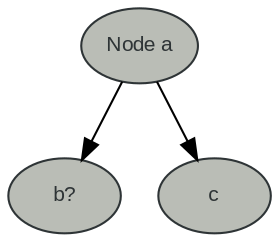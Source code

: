 digraph G 
{
    node [
        fontname  = Arial,
        fontcolor = "#2e3436",
        fontsize  = 10,

        style     = filled,
        color     = "#2e3436",
        fillcolor = "#babdb6",
        shape     = ellipse
    ];

    splines = true;
    overlap = false;
    "a" [label = "Node a"]
    "b" [label = "b?"]
    "c" [label = "c"]

    "a" -> "b"
    "a" -> "c"
}
